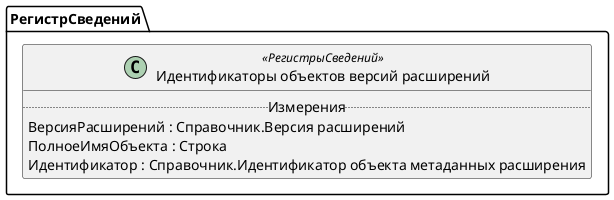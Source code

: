 ﻿@startuml ИдентификаторыОбъектовВерсийРасширений
'!include templates.wsd
'..\include templates.wsd
class РегистрСведений.ИдентификаторыОбъектовВерсийРасширений as "Идентификаторы объектов версий расширений" <<РегистрыСведений>>
{
..Измерения..
ВерсияРасширений : Справочник.Версия расширений
ПолноеИмяОбъекта : Строка
Идентификатор : Справочник.Идентификатор объекта метаданных расширения
}
@enduml
